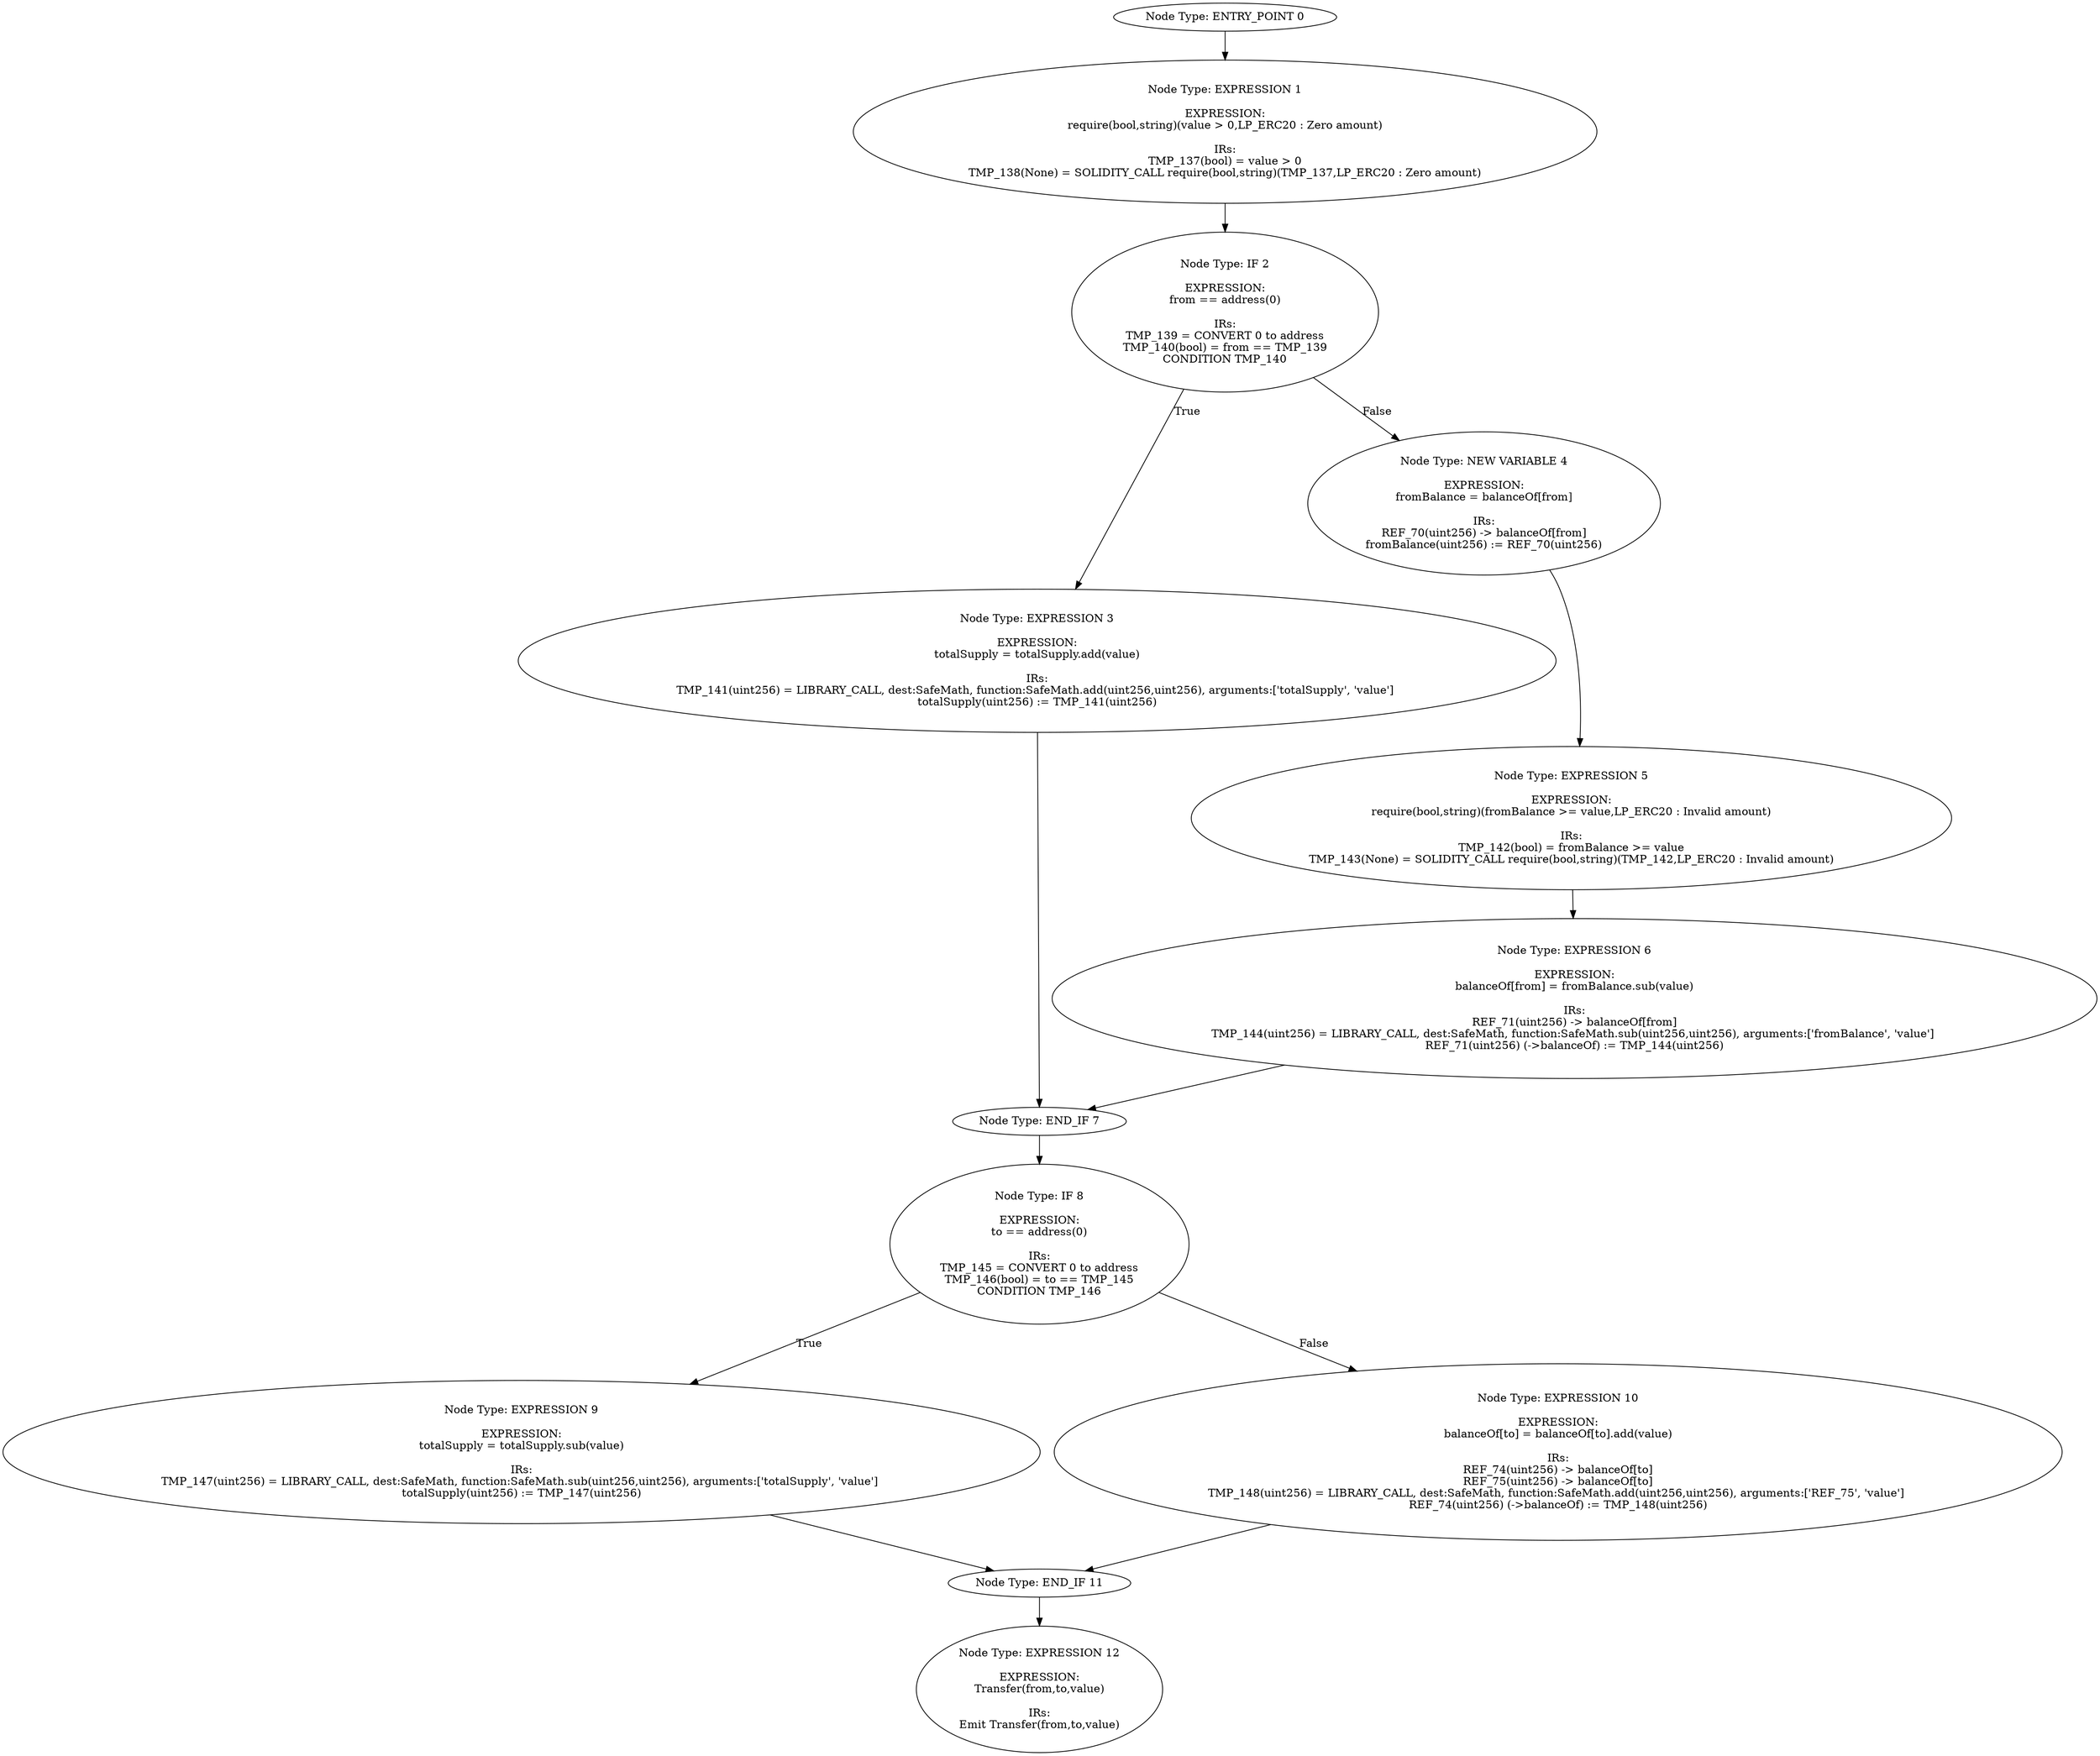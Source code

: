 digraph{
0[label="Node Type: ENTRY_POINT 0
"];
0->1;
1[label="Node Type: EXPRESSION 1

EXPRESSION:
require(bool,string)(value > 0,LP_ERC20 : Zero amount)

IRs:
TMP_137(bool) = value > 0
TMP_138(None) = SOLIDITY_CALL require(bool,string)(TMP_137,LP_ERC20 : Zero amount)"];
1->2;
2[label="Node Type: IF 2

EXPRESSION:
from == address(0)

IRs:
TMP_139 = CONVERT 0 to address
TMP_140(bool) = from == TMP_139
CONDITION TMP_140"];
2->3[label="True"];
2->4[label="False"];
3[label="Node Type: EXPRESSION 3

EXPRESSION:
totalSupply = totalSupply.add(value)

IRs:
TMP_141(uint256) = LIBRARY_CALL, dest:SafeMath, function:SafeMath.add(uint256,uint256), arguments:['totalSupply', 'value'] 
totalSupply(uint256) := TMP_141(uint256)"];
3->7;
4[label="Node Type: NEW VARIABLE 4

EXPRESSION:
fromBalance = balanceOf[from]

IRs:
REF_70(uint256) -> balanceOf[from]
fromBalance(uint256) := REF_70(uint256)"];
4->5;
5[label="Node Type: EXPRESSION 5

EXPRESSION:
require(bool,string)(fromBalance >= value,LP_ERC20 : Invalid amount)

IRs:
TMP_142(bool) = fromBalance >= value
TMP_143(None) = SOLIDITY_CALL require(bool,string)(TMP_142,LP_ERC20 : Invalid amount)"];
5->6;
6[label="Node Type: EXPRESSION 6

EXPRESSION:
balanceOf[from] = fromBalance.sub(value)

IRs:
REF_71(uint256) -> balanceOf[from]
TMP_144(uint256) = LIBRARY_CALL, dest:SafeMath, function:SafeMath.sub(uint256,uint256), arguments:['fromBalance', 'value'] 
REF_71(uint256) (->balanceOf) := TMP_144(uint256)"];
6->7;
7[label="Node Type: END_IF 7
"];
7->8;
8[label="Node Type: IF 8

EXPRESSION:
to == address(0)

IRs:
TMP_145 = CONVERT 0 to address
TMP_146(bool) = to == TMP_145
CONDITION TMP_146"];
8->9[label="True"];
8->10[label="False"];
9[label="Node Type: EXPRESSION 9

EXPRESSION:
totalSupply = totalSupply.sub(value)

IRs:
TMP_147(uint256) = LIBRARY_CALL, dest:SafeMath, function:SafeMath.sub(uint256,uint256), arguments:['totalSupply', 'value'] 
totalSupply(uint256) := TMP_147(uint256)"];
9->11;
10[label="Node Type: EXPRESSION 10

EXPRESSION:
balanceOf[to] = balanceOf[to].add(value)

IRs:
REF_74(uint256) -> balanceOf[to]
REF_75(uint256) -> balanceOf[to]
TMP_148(uint256) = LIBRARY_CALL, dest:SafeMath, function:SafeMath.add(uint256,uint256), arguments:['REF_75', 'value'] 
REF_74(uint256) (->balanceOf) := TMP_148(uint256)"];
10->11;
11[label="Node Type: END_IF 11
"];
11->12;
12[label="Node Type: EXPRESSION 12

EXPRESSION:
Transfer(from,to,value)

IRs:
Emit Transfer(from,to,value)"];
}
